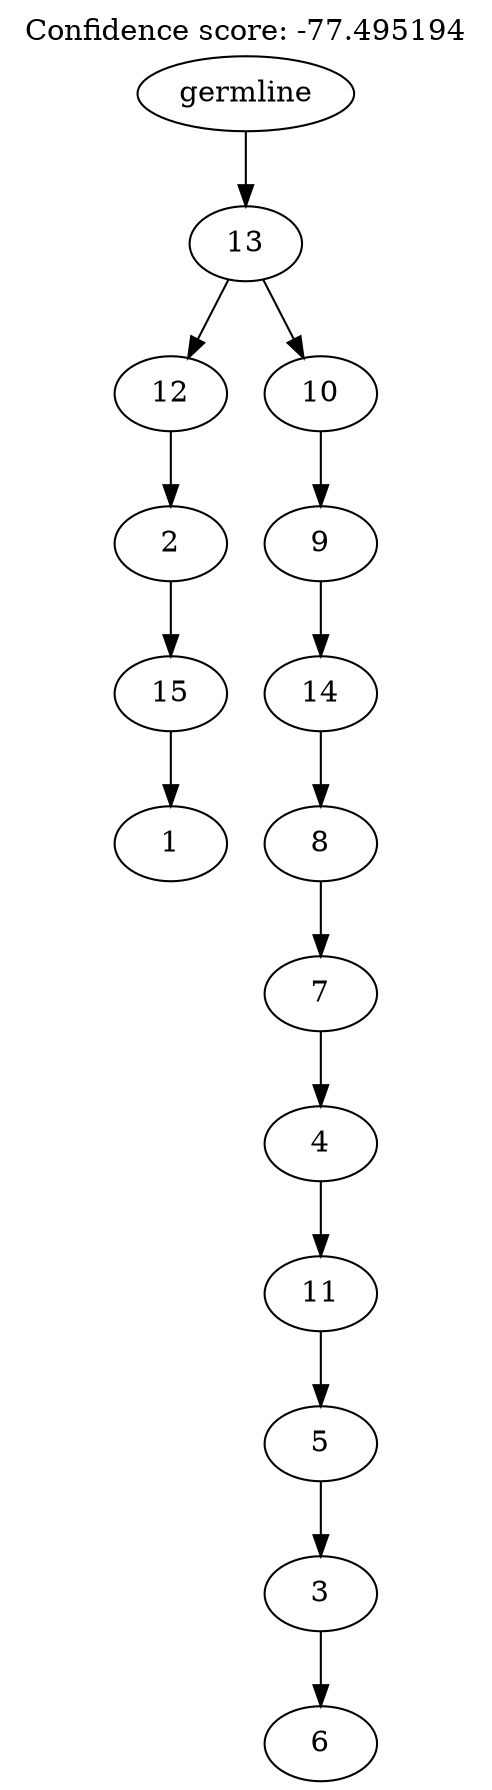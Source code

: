digraph g {
	"14" -> "15";
	"15" [label="1"];
	"13" -> "14";
	"14" [label="15"];
	"12" -> "13";
	"13" [label="2"];
	"10" -> "11";
	"11" [label="6"];
	"9" -> "10";
	"10" [label="3"];
	"8" -> "9";
	"9" [label="5"];
	"7" -> "8";
	"8" [label="11"];
	"6" -> "7";
	"7" [label="4"];
	"5" -> "6";
	"6" [label="7"];
	"4" -> "5";
	"5" [label="8"];
	"3" -> "4";
	"4" [label="14"];
	"2" -> "3";
	"3" [label="9"];
	"1" -> "2";
	"2" [label="10"];
	"1" -> "12";
	"12" [label="12"];
	"0" -> "1";
	"1" [label="13"];
	"0" [label="germline"];
	labelloc="t";
	label="Confidence score: -77.495194";
}
